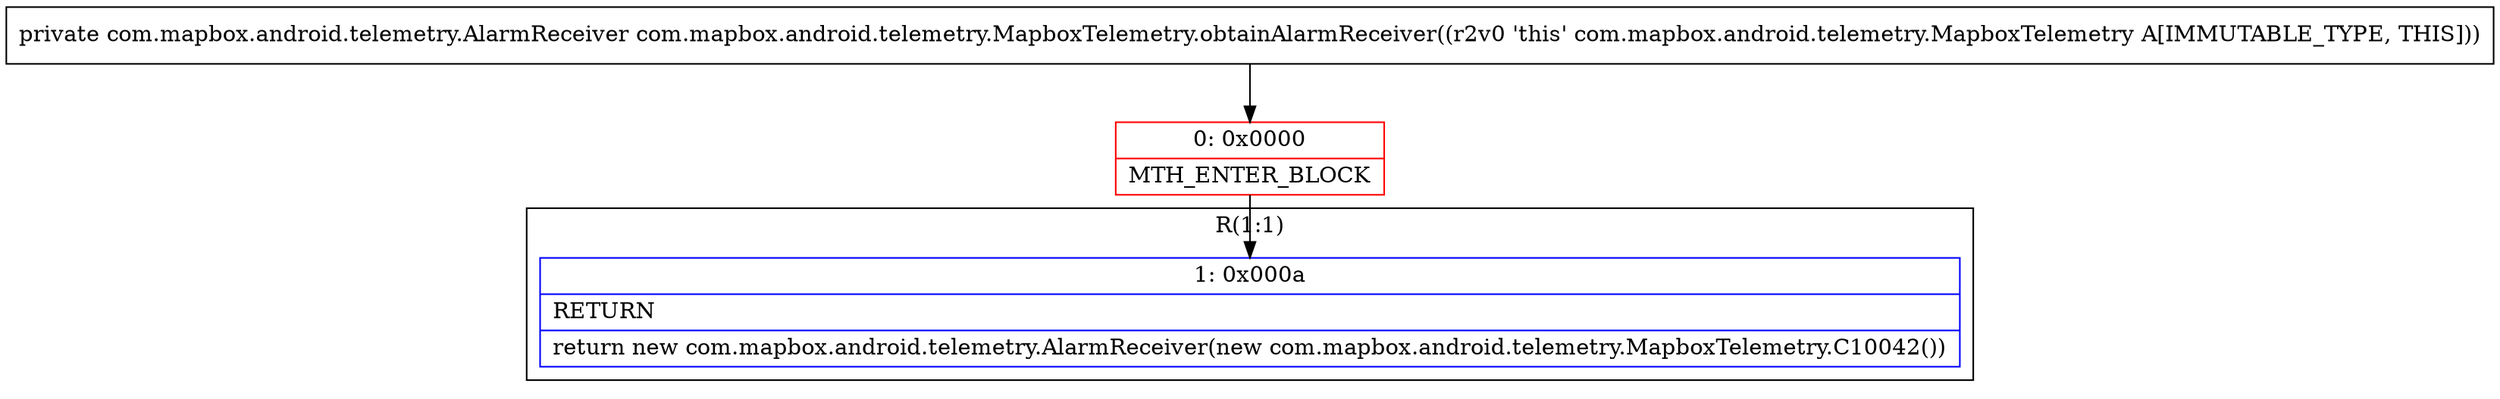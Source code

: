 digraph "CFG forcom.mapbox.android.telemetry.MapboxTelemetry.obtainAlarmReceiver()Lcom\/mapbox\/android\/telemetry\/AlarmReceiver;" {
subgraph cluster_Region_1920263442 {
label = "R(1:1)";
node [shape=record,color=blue];
Node_1 [shape=record,label="{1\:\ 0x000a|RETURN\l|return new com.mapbox.android.telemetry.AlarmReceiver(new com.mapbox.android.telemetry.MapboxTelemetry.C10042())\l}"];
}
Node_0 [shape=record,color=red,label="{0\:\ 0x0000|MTH_ENTER_BLOCK\l}"];
MethodNode[shape=record,label="{private com.mapbox.android.telemetry.AlarmReceiver com.mapbox.android.telemetry.MapboxTelemetry.obtainAlarmReceiver((r2v0 'this' com.mapbox.android.telemetry.MapboxTelemetry A[IMMUTABLE_TYPE, THIS])) }"];
MethodNode -> Node_0;
Node_0 -> Node_1;
}

